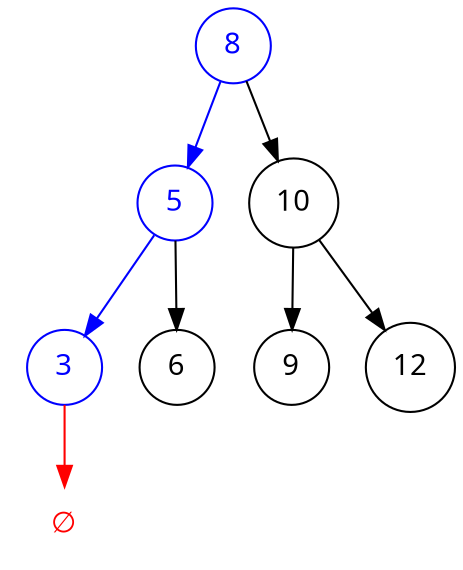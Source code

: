 digraph simple {
    node  [shape=circle fontname=CabinSketch]
    graph [ordering=out]

    8 [fontcolor=blue color=blue]
    5 [fontcolor=blue color=blue]
    3 [fontcolor=blue color=blue]
    na [label="∅" shape=none fontcolor=red color=red]

    8 -> 5 [color=blue]
    8 -> 10

    5 -> 3 [color=blue]
    5 -> 6

    3 -> na [color=red]

    10 -> 9
    10 -> 12
}

